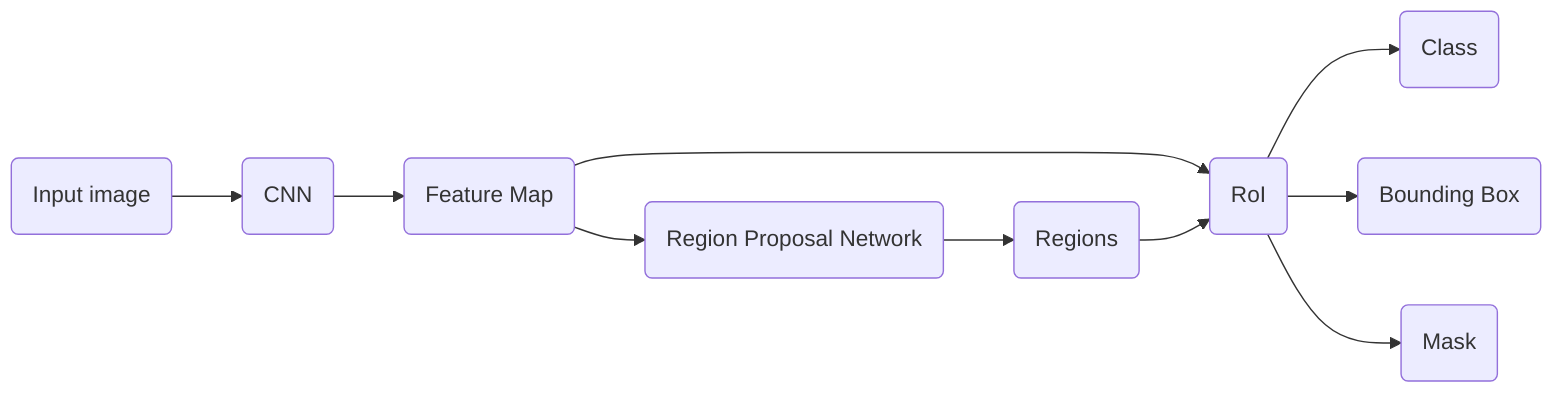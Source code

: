 graph LR

input(Input image)
cnn(CNN)
feature_map(Feature Map)
rpn(Region Proposal Network)
regions(Regions)
roi(RoI)

clas(Class)
bounding_box(Bounding Box)
mask(Mask)

input-->cnn
cnn-->feature_map
feature_map-->rpn
rpn-->regions

feature_map-->roi
regions-->roi

roi-->clas
roi-->bounding_box
roi-->mask